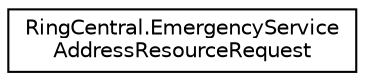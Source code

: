 digraph "Graphical Class Hierarchy"
{
 // LATEX_PDF_SIZE
  edge [fontname="Helvetica",fontsize="10",labelfontname="Helvetica",labelfontsize="10"];
  node [fontname="Helvetica",fontsize="10",shape=record];
  rankdir="LR";
  Node0 [label="RingCentral.EmergencyService\lAddressResourceRequest",height=0.2,width=0.4,color="black", fillcolor="white", style="filled",URL="$classRingCentral_1_1EmergencyServiceAddressResourceRequest.html",tooltip="Address for emergency cases. The same emergency address is assigned to all numbers of a single device..."];
}

